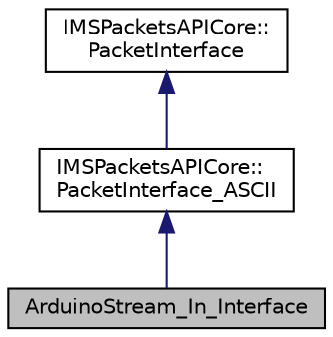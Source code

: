 digraph "ArduinoStream_In_Interface"
{
 // LATEX_PDF_SIZE
  edge [fontname="Helvetica",fontsize="10",labelfontname="Helvetica",labelfontsize="10"];
  node [fontname="Helvetica",fontsize="10",shape=record];
  Node1 [label="ArduinoStream_In_Interface",height=0.2,width=0.4,color="black", fillcolor="grey75", style="filled", fontcolor="black",tooltip=" "];
  Node2 -> Node1 [dir="back",color="midnightblue",fontsize="10",style="solid",fontname="Helvetica"];
  Node2 [label="IMSPacketsAPICore::\lPacketInterface_ASCII",height=0.2,width=0.4,color="black", fillcolor="white", style="filled",URL="$class_i_m_s_packets_a_p_i_core_1_1_packet_interface___a_s_c_i_i.html",tooltip="API Node ASCII Interface for HDR_Packets."];
  Node3 -> Node2 [dir="back",color="midnightblue",fontsize="10",style="solid",fontname="Helvetica"];
  Node3 [label="IMSPacketsAPICore::\lPacketInterface",height=0.2,width=0.4,color="black", fillcolor="white", style="filled",URL="$class_i_m_s_packets_a_p_i_core_1_1_packet_interface.html",tooltip="An Abstraction of the serial interface connecting two api nodes."];
}
